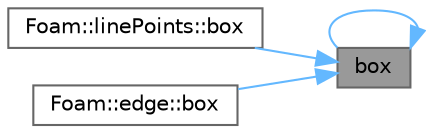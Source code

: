 digraph "box"
{
 // LATEX_PDF_SIZE
  bgcolor="transparent";
  edge [fontname=Helvetica,fontsize=10,labelfontname=Helvetica,labelfontsize=10];
  node [fontname=Helvetica,fontsize=10,shape=box,height=0.2,width=0.4];
  rankdir="RL";
  Node1 [id="Node000001",label="box",height=0.2,width=0.4,color="gray40", fillcolor="grey60", style="filled", fontcolor="black",tooltip=" "];
  Node1 -> Node2 [id="edge1_Node000001_Node000002",dir="back",color="steelblue1",style="solid",tooltip=" "];
  Node2 [id="Node000002",label="Foam::linePoints::box",height=0.2,width=0.4,color="grey40", fillcolor="white", style="filled",URL="$classFoam_1_1linePoints.html#a82221602af0527edf1a07ac27c7ddbf9",tooltip=" "];
  Node1 -> Node1 [id="edge2_Node000001_Node000001",dir="back",color="steelblue1",style="solid",tooltip=" "];
  Node1 -> Node3 [id="edge3_Node000001_Node000003",dir="back",color="steelblue1",style="solid",tooltip=" "];
  Node3 [id="Node000003",label="Foam::edge::box",height=0.2,width=0.4,color="grey40", fillcolor="white", style="filled",URL="$classFoam_1_1edge.html#a3936e81f2346c8d225189729e18f64af",tooltip=" "];
}
